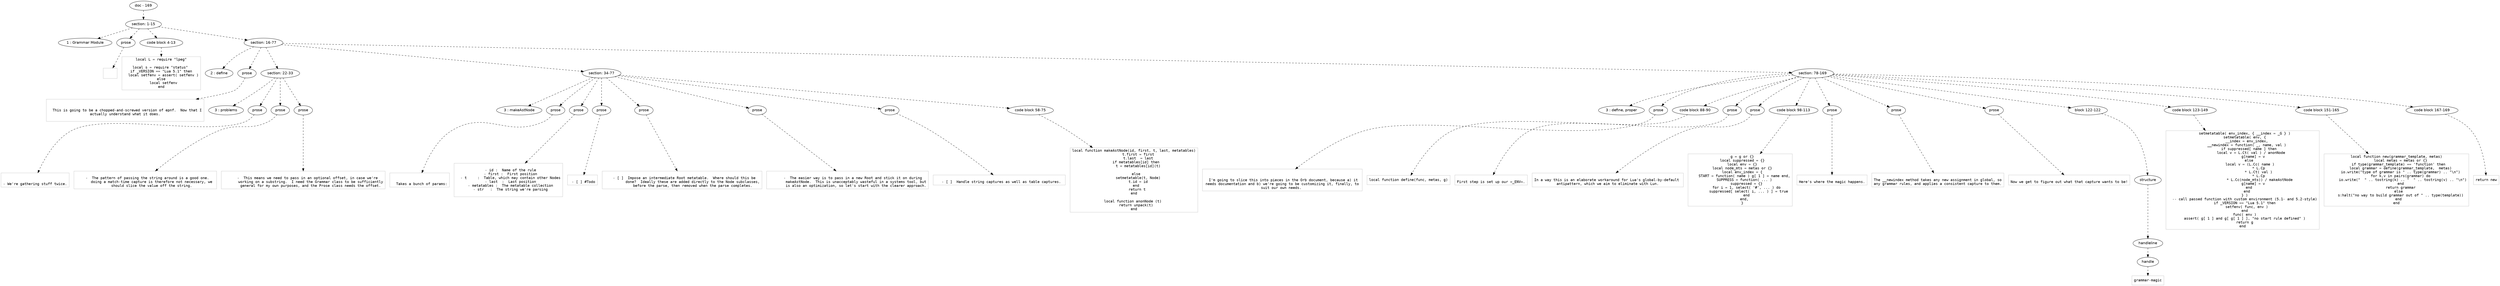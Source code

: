 digraph hierarchy {

node [fontname=Helvetica]
edge [style=dashed]

doc_0 [label="doc - 169"]


doc_0 -> { section_1}
{rank=same; section_1}

section_1 [label="section: 1-15"]


section_1 -> { header_2 prose_3 codeblock_4 section_5}
{rank=same; header_2 prose_3 codeblock_4 section_5}

header_2 [label="1 : Grammar Module"]

prose_3 [label="prose"]

codeblock_4 [label="code block 4-13"]

section_5 [label="section: 16-77"]


prose_3 -> leaf_6
leaf_6  [color=Gray,shape=rectangle,fontname=Inconsolata,label="

"]
codeblock_4 -> leaf_7
leaf_7  [color=Gray,shape=rectangle,fontname=Inconsolata,label="local L = require \"lpeg\"

local s = require \"status\" 
if _VERSION == \"Lua 5.1\" then
  local setfenv = assert( setfenv )
else
  local setfenv
end"]
section_5 -> { header_8 prose_9 section_10 section_11 section_12}
{rank=same; header_8 prose_9 section_10 section_11 section_12}

header_8 [label="2 : define"]

prose_9 [label="prose"]

section_10 [label="section: 22-33"]

section_11 [label="section: 34-77"]

section_12 [label="section: 78-169"]


prose_9 -> leaf_13
leaf_13  [color=Gray,shape=rectangle,fontname=Inconsolata,label="

  This is going to be a chopped-and-screwed version of epnf.  Now that I
actually understand what it does.

"]
section_10 -> { header_14 prose_15 prose_16 prose_17}
{rank=same; header_14 prose_15 prose_16 prose_17}

header_14 [label="3 : problems"]

prose_15 [label="prose"]

prose_16 [label="prose"]

prose_17 [label="prose"]


prose_15 -> leaf_18
leaf_18  [color=Gray,shape=rectangle,fontname=Inconsolata,label="

- We're gathering stuff twice.
"]
prose_16 -> leaf_19
leaf_19  [color=Gray,shape=rectangle,fontname=Inconsolata,label="
  -  The pattern of passing the string around is a good one.
       doing a match-time capture is therefore not necessary, we 
       should slice the value off the string. 
"]
prose_17 -> leaf_20
leaf_20  [color=Gray,shape=rectangle,fontname=Inconsolata,label="
    -  This means we need to pass in an optional offset, in case we're
       working on a substring.  I need the Grammar class to be sufficiently
       general for my own purposes, and the Prose class needs the offset.
"]
section_11 -> { header_21 prose_22 prose_23 prose_24 prose_25 prose_26 prose_27 codeblock_28}
{rank=same; header_21 prose_22 prose_23 prose_24 prose_25 prose_26 prose_27 codeblock_28}

header_21 [label="3 : makeAstNode"]

prose_22 [label="prose"]

prose_23 [label="prose"]

prose_24 [label="prose"]

prose_25 [label="prose"]

prose_26 [label="prose"]

prose_27 [label="prose"]

codeblock_28 [label="code block 58-75"]


prose_22 -> leaf_29
leaf_29  [color=Gray,shape=rectangle,fontname=Inconsolata,label="

  Takes a bunch of params:
"]
prose_23 -> leaf_30
leaf_30  [color=Gray,shape=rectangle,fontname=Inconsolata,label="
  - id :  Name of the rule
  - first :  First position
  - t     :  Table, which may contain other Nodes
  - last  :  Last position
  - metatables :  The metatable collection
  - str   :  The string we're parsing

"]
prose_24 -> leaf_31
leaf_31  [color=Gray,shape=rectangle,fontname=Inconsolata,label="
 - [ ] #Todo
"]
prose_25 -> leaf_32
leaf_32  [color=Gray,shape=rectangle,fontname=Inconsolata,label="
   - [ ]  Impose an intermediate Root metatable.  Where should this be 
          done?  Ideally these are added directly to the Node subclasses,
          before the parse, then removed when the parse completes.
"]
prose_26 -> leaf_33
leaf_33  [color=Gray,shape=rectangle,fontname=Inconsolata,label="
     -  The easier way is to pass in a new Root and stick it on during
        makeAstNode.  This is unacceptably wasteful in a systems tool, but
        is also an optimization, so let's start with the clearer approach.
"]
prose_27 -> leaf_34
leaf_34  [color=Gray,shape=rectangle,fontname=Inconsolata,label="
   - [ ]  Handle string captures as well as table captures. 
"]
codeblock_28 -> leaf_35
leaf_35  [color=Gray,shape=rectangle,fontname=Inconsolata,label="local function makeAstNode(id, first, t, last, metatables)
    t.first = first
    t.last  = last
  if metatables[id] then
    t = metatables[id](t)

  else
    setmetatable(t, Node)
    t.id = id
  end
    return t 
end

local function anonNode (t) 
  return unpack(t)
end"]
section_12 -> { header_36 prose_37 codeblock_38 prose_39 prose_40 codeblock_41 prose_42 prose_43 prose_44 block_45 codeblock_46 codeblock_47 codeblock_48}
{rank=same; header_36 prose_37 codeblock_38 prose_39 prose_40 codeblock_41 prose_42 prose_43 prose_44 block_45 codeblock_46 codeblock_47 codeblock_48}

header_36 [label="3 : define, proper"]

prose_37 [label="prose"]

codeblock_38 [label="code block 88-90"]

prose_39 [label="prose"]

prose_40 [label="prose"]

codeblock_41 [label="code block 98-113"]

prose_42 [label="prose"]

prose_43 [label="prose"]

prose_44 [label="prose"]

block_45 [label="block 122-122"]

codeblock_46 [label="code block 123-149"]

codeblock_47 [label="code block 151-165"]

codeblock_48 [label="code block 167-169"]


prose_37 -> leaf_49
leaf_49  [color=Gray,shape=rectangle,fontname=Inconsolata,label="

  I'm going to slice this into pieces in the Orb document, because a) it 
needs documentation and b) we're going to be customizing it, finally, to
suit our own needs. 
"]
codeblock_38 -> leaf_50
leaf_50  [color=Gray,shape=rectangle,fontname=Inconsolata,label="local function define(func, metas, g)"]
prose_39 -> leaf_51
leaf_51  [color=Gray,shape=rectangle,fontname=Inconsolata,label="
First step is set up our =_ENV=.
"]
prose_40 -> leaf_52
leaf_52  [color=Gray,shape=rectangle,fontname=Inconsolata,label="
In a way this is an elaborate workaround for Lua's global-by-default 
antipattern, which we aim to eliminate with Lun.
"]
codeblock_41 -> leaf_53
leaf_53  [color=Gray,shape=rectangle,fontname=Inconsolata,label="  g = g or {}
  local suppressed = {}
  local env = {}
  local node_mts = metas or {}
  local env_index = {
    START = function( name ) g[ 1 ] = name end,
    SUPPRESS = function( ... )
      suppressed = {}
      for i = 1, select( '#', ... ) do
        suppressed[ select( i, ... ) ] = true
      end
    end,
  }
"]
prose_42 -> leaf_54
leaf_54  [color=Gray,shape=rectangle,fontname=Inconsolata,label="
Here's where the magic happens.
"]
prose_43 -> leaf_55
leaf_55  [color=Gray,shape=rectangle,fontname=Inconsolata,label="
The __newindex method takes any new assignment in global, so
any grammar rules, and applies a consistent capture to them.
"]
prose_44 -> leaf_56
leaf_56  [color=Gray,shape=rectangle,fontname=Inconsolata,label="
Now we get to figure out what that capture wants to be!
"]
block_45 -> { structure_57}
{rank=same; structure_57}

structure_57 [label="structure"]


structure_57 -> { handleline_58}
{rank=same; handleline_58}

handleline_58 [label="handleline"]


handleline_58 -> { handle_59}
{rank=same; handle_59}

handle_59 [label="handle"]


handle_59 -> leaf_60
leaf_60  [color=Gray,shape=rectangle,fontname=Inconsolata,label="grammar-magic"]
codeblock_46 -> leaf_61
leaf_61  [color=Gray,shape=rectangle,fontname=Inconsolata,label="  setmetatable( env_index, { __index = _G } )
  setmetatable( env, {
    __index = env_index,
    __newindex = function( _, name, val )
      if suppressed[ name ] then
        local v = L.Ct( val ) / anonNode
          g[name] = v
      else
        local v = (L.Cc( name ) 
                * L.Cp 
                * L.Ct( val ) 
                * L.Cp 
                * L.Cc(node_mts)) / makeAstNode
          g[name] = v
      end
    end
  } )
  -- call passed function with custom environment (5.1- and 5.2-style)
  if _VERSION == \"Lua 5.1\" then
    setfenv( func, env )
  end
  func( env )
  assert( g[ 1 ] and g[ g[ 1 ] ], \"no start rule defined\" )
  return g
end"]
codeblock_47 -> leaf_62
leaf_62  [color=Gray,shape=rectangle,fontname=Inconsolata,label="local function new(grammar_template, metas)
    local metas = metas or {}
  if type(grammar_template) == 'function' then
    local grammar = define(grammar_template,  metas)
    io.write(\"type of grammar is \" .. type(grammar) .. \"\\n\")
    for k,v in pairs(grammar) do
      io.write(\"  \" .. tostring(k) .. \"  \" .. tostring(v) .. \"\\n\")
    end
    return grammar
  else
    s:halt(\"no way to build grammar out of \" .. type(template))
  end
end"]
codeblock_48 -> leaf_63
leaf_63  [color=Gray,shape=rectangle,fontname=Inconsolata,label="return new"]

}
